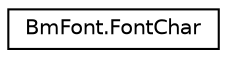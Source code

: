 digraph "Graphical Class Hierarchy"
{
  edge [fontname="Helvetica",fontsize="10",labelfontname="Helvetica",labelfontsize="10"];
  node [fontname="Helvetica",fontsize="10",shape=record];
  rankdir="LR";
  Node1 [label="BmFont.FontChar",height=0.2,width=0.4,color="black", fillcolor="white", style="filled",URL="$class_bm_font_1_1_font_char.html"];
}
